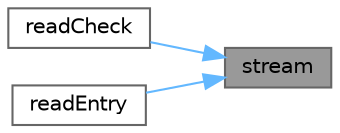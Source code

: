 digraph "stream"
{
 // LATEX_PDF_SIZE
  bgcolor="transparent";
  edge [fontname=Helvetica,fontsize=10,labelfontname=Helvetica,labelfontsize=10];
  node [fontname=Helvetica,fontsize=10,shape=box,height=0.2,width=0.4];
  rankdir="RL";
  Node1 [id="Node000001",label="stream",height=0.2,width=0.4,color="gray40", fillcolor="grey60", style="filled", fontcolor="black",tooltip=" "];
  Node1 -> Node2 [id="edge1_Node000001_Node000002",dir="back",color="steelblue1",style="solid",tooltip=" "];
  Node2 [id="Node000002",label="readCheck",height=0.2,width=0.4,color="grey40", fillcolor="white", style="filled",URL="$classFoam_1_1entry.html#a5208f82f1d5cf79baa023173b54c4528",tooltip=" "];
  Node1 -> Node3 [id="edge2_Node000001_Node000003",dir="back",color="steelblue1",style="solid",tooltip=" "];
  Node3 [id="Node000003",label="readEntry",height=0.2,width=0.4,color="grey40", fillcolor="white", style="filled",URL="$classFoam_1_1entry.html#a0f50175d195971dfb985dea30ca8da43",tooltip=" "];
}

